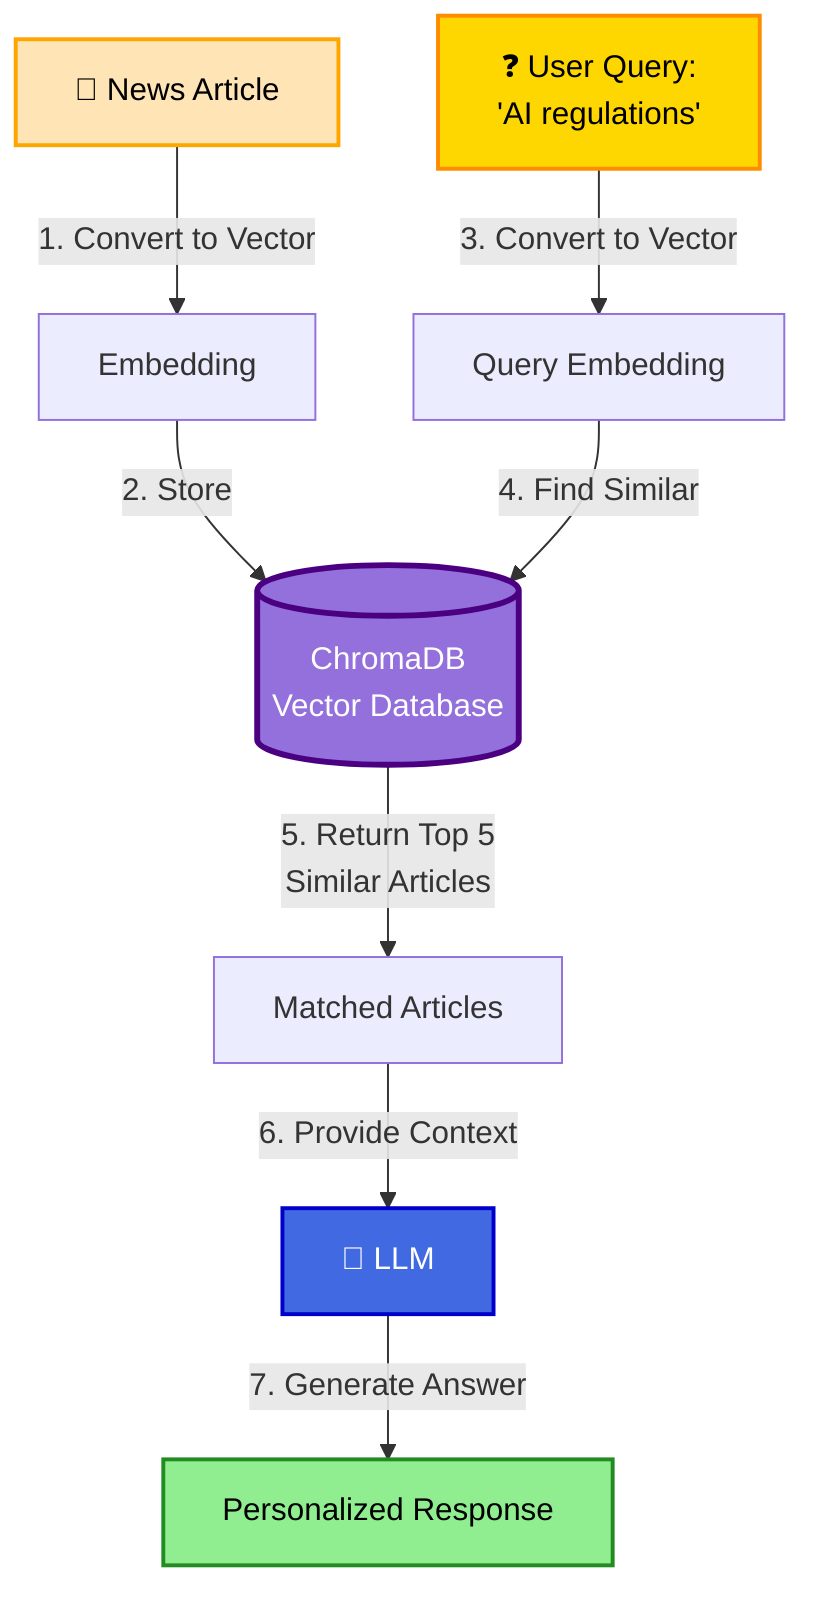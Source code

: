 graph TD
    A[📄 News Article] -->|1. Convert to Vector| B[Embedding]
    B -->|2. Store| C[(ChromaDB<br/>Vector Database)]

    D[❓ User Query:<br/>'AI regulations'] -->|3. Convert to Vector| E[Query Embedding]
    E -->|4. Find Similar| C
    C -->|5. Return Top 5<br/>Similar Articles| F[Matched Articles]
    F -->|6. Provide Context| G[🤖 LLM]
    G -->|7. Generate Answer| H[Personalized Response]

    style A fill:#FFE4B5,stroke:#FFA500,stroke-width:2px,color:#000
    style C fill:#9370DB,stroke:#4B0082,stroke-width:3px,color:#fff
    style D fill:#FFD700,stroke:#FF8C00,stroke-width:2px,color:#000
    style G fill:#4169E1,stroke:#0000CD,stroke-width:2px,color:#fff
    style H fill:#90EE90,stroke:#228B22,stroke-width:2px,color:#000